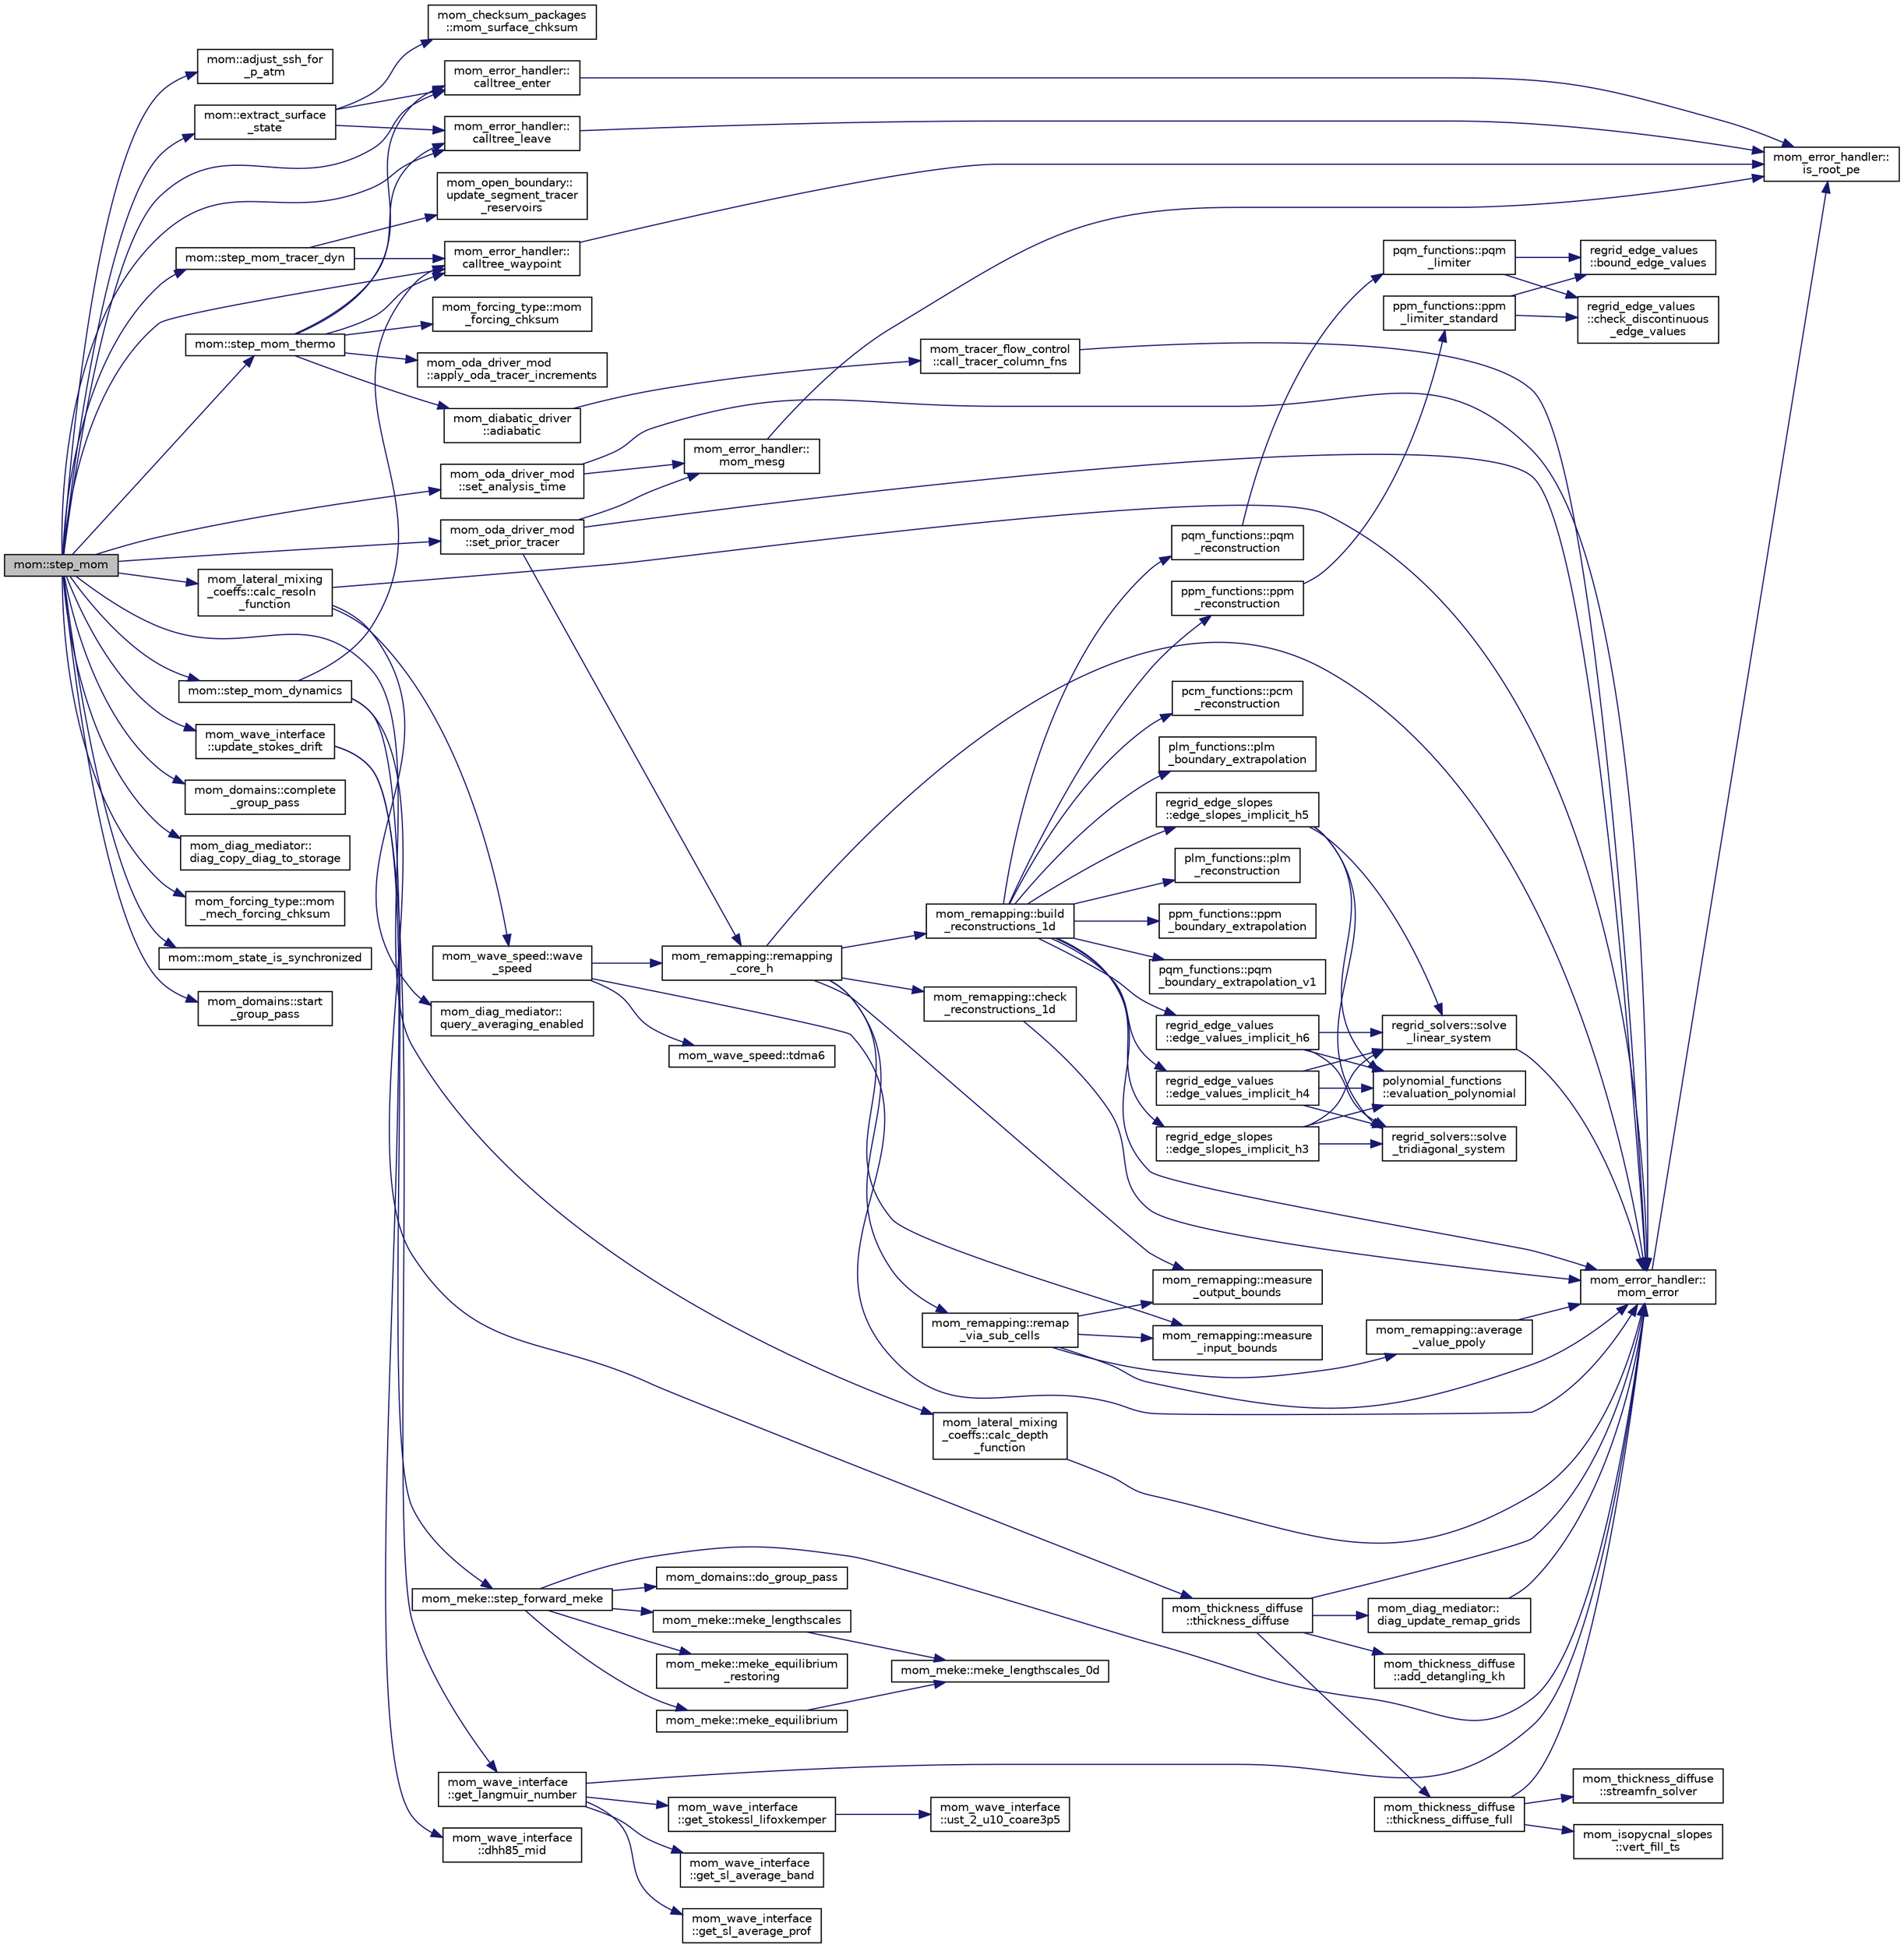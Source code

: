 digraph "mom::step_mom"
{
 // INTERACTIVE_SVG=YES
 // LATEX_PDF_SIZE
  edge [fontname="Helvetica",fontsize="10",labelfontname="Helvetica",labelfontsize="10"];
  node [fontname="Helvetica",fontsize="10",shape=record];
  rankdir="LR";
  Node1 [label="mom::step_mom",height=0.2,width=0.4,color="black", fillcolor="grey75", style="filled", fontcolor="black",tooltip="This subroutine orchestrates the time stepping of MOM. The adiabatic dynamics are stepped by calls to..."];
  Node1 -> Node2 [color="midnightblue",fontsize="10",style="solid",fontname="Helvetica"];
  Node2 [label="mom::adjust_ssh_for\l_p_atm",height=0.2,width=0.4,color="black", fillcolor="white", style="filled",URL="$namespacemom.html#a16f7cc52cef3eb7a99687bf3d0694285",tooltip="Apply a correction to the sea surface height to compensate for the atmospheric pressure (the inverse ..."];
  Node1 -> Node3 [color="midnightblue",fontsize="10",style="solid",fontname="Helvetica"];
  Node3 [label="mom_lateral_mixing\l_coeffs::calc_depth\l_function",height=0.2,width=0.4,color="black", fillcolor="white", style="filled",URL="$namespacemom__lateral__mixing__coeffs.html#a6e09cc5b57817576a6ba61b9c630f608",tooltip="Calculates the non-dimensional depth functions."];
  Node3 -> Node4 [color="midnightblue",fontsize="10",style="solid",fontname="Helvetica"];
  Node4 [label="mom_error_handler::\lmom_error",height=0.2,width=0.4,color="black", fillcolor="white", style="filled",URL="$namespacemom__error__handler.html#a460cfb79a06c29fc249952c2a3710d67",tooltip="This provides a convenient interface for writing an mpp_error message with run-time filter based on a..."];
  Node4 -> Node5 [color="midnightblue",fontsize="10",style="solid",fontname="Helvetica"];
  Node5 [label="mom_error_handler::\lis_root_pe",height=0.2,width=0.4,color="black", fillcolor="white", style="filled",URL="$namespacemom__error__handler.html#ad5f00a53059c72fe2332d1436c80ca71",tooltip="This returns .true. if the current PE is the root PE."];
  Node1 -> Node6 [color="midnightblue",fontsize="10",style="solid",fontname="Helvetica"];
  Node6 [label="mom_lateral_mixing\l_coeffs::calc_resoln\l_function",height=0.2,width=0.4,color="black", fillcolor="white", style="filled",URL="$namespacemom__lateral__mixing__coeffs.html#a8652c5651033573cfd6f09b789d64713",tooltip="Calculates and stores the non-dimensional resolution functions."];
  Node6 -> Node4 [color="midnightblue",fontsize="10",style="solid",fontname="Helvetica"];
  Node6 -> Node7 [color="midnightblue",fontsize="10",style="solid",fontname="Helvetica"];
  Node7 [label="mom_diag_mediator::\lquery_averaging_enabled",height=0.2,width=0.4,color="black", fillcolor="white", style="filled",URL="$namespacemom__diag__mediator.html#a0be5d1cbc6c6f8f63950ce7d9bc6455a",tooltip="Call this subroutine to determine whether the averaging is currently enabled. .true...."];
  Node6 -> Node8 [color="midnightblue",fontsize="10",style="solid",fontname="Helvetica"];
  Node8 [label="mom_wave_speed::wave\l_speed",height=0.2,width=0.4,color="black", fillcolor="white", style="filled",URL="$namespacemom__wave__speed.html#a2bb7c3c0482510f3d50a2f2e933e4229",tooltip="Calculates the wave speed of the first baroclinic mode."];
  Node8 -> Node4 [color="midnightblue",fontsize="10",style="solid",fontname="Helvetica"];
  Node8 -> Node9 [color="midnightblue",fontsize="10",style="solid",fontname="Helvetica"];
  Node9 [label="mom_remapping::remapping\l_core_h",height=0.2,width=0.4,color="black", fillcolor="white", style="filled",URL="$namespacemom__remapping.html#abe4a1d5b1b9f26063a5e4aba5be0b0a5",tooltip="Remaps column of values u0 on grid h0 to grid h1 assuming the top edge is aligned."];
  Node9 -> Node10 [color="midnightblue",fontsize="10",style="solid",fontname="Helvetica"];
  Node10 [label="mom_remapping::build\l_reconstructions_1d",height=0.2,width=0.4,color="black", fillcolor="white", style="filled",URL="$namespacemom__remapping.html#a5bb0006054c9fa4522783aa3f1f500d5",tooltip="Creates polynomial reconstructions of u0 on the source grid h0."];
  Node10 -> Node11 [color="midnightblue",fontsize="10",style="solid",fontname="Helvetica"];
  Node11 [label="regrid_edge_slopes\l::edge_slopes_implicit_h3",height=0.2,width=0.4,color="black", fillcolor="white", style="filled",URL="$namespaceregrid__edge__slopes.html#afa54fa0b64ec986564c76915a73ef611",tooltip="Compute ih4 edge slopes (implicit third order accurate) in the same units as h."];
  Node11 -> Node12 [color="midnightblue",fontsize="10",style="solid",fontname="Helvetica"];
  Node12 [label="polynomial_functions\l::evaluation_polynomial",height=0.2,width=0.4,color="black", fillcolor="white", style="filled",URL="$namespacepolynomial__functions.html#adb2b5d18db527314545e8e21638a2872",tooltip="Pointwise evaluation of a polynomial at x."];
  Node11 -> Node13 [color="midnightblue",fontsize="10",style="solid",fontname="Helvetica"];
  Node13 [label="regrid_solvers::solve\l_linear_system",height=0.2,width=0.4,color="black", fillcolor="white", style="filled",URL="$namespaceregrid__solvers.html#a8130a338b59de62b00f68da4204568ad",tooltip="Solve the linear system AX = B by Gaussian elimination."];
  Node13 -> Node4 [color="midnightblue",fontsize="10",style="solid",fontname="Helvetica"];
  Node11 -> Node14 [color="midnightblue",fontsize="10",style="solid",fontname="Helvetica"];
  Node14 [label="regrid_solvers::solve\l_tridiagonal_system",height=0.2,width=0.4,color="black", fillcolor="white", style="filled",URL="$namespaceregrid__solvers.html#a0d5c3cff8f31429b0a2c6d267e8b345d",tooltip="Solve the tridiagonal system AX = B."];
  Node10 -> Node15 [color="midnightblue",fontsize="10",style="solid",fontname="Helvetica"];
  Node15 [label="regrid_edge_slopes\l::edge_slopes_implicit_h5",height=0.2,width=0.4,color="black", fillcolor="white", style="filled",URL="$namespaceregrid__edge__slopes.html#a13b00024cbba5019a0348a8a60a3ad1b",tooltip="Compute ih5 edge values (implicit fifth order accurate)"];
  Node15 -> Node12 [color="midnightblue",fontsize="10",style="solid",fontname="Helvetica"];
  Node15 -> Node13 [color="midnightblue",fontsize="10",style="solid",fontname="Helvetica"];
  Node15 -> Node14 [color="midnightblue",fontsize="10",style="solid",fontname="Helvetica"];
  Node10 -> Node16 [color="midnightblue",fontsize="10",style="solid",fontname="Helvetica"];
  Node16 [label="regrid_edge_values\l::edge_values_implicit_h4",height=0.2,width=0.4,color="black", fillcolor="white", style="filled",URL="$namespaceregrid__edge__values.html#a0c268712aaf87b3597cef51c85fb32cb",tooltip="Compute ih4 edge values (implicit fourth order accurate) in the same units as h."];
  Node16 -> Node12 [color="midnightblue",fontsize="10",style="solid",fontname="Helvetica"];
  Node16 -> Node13 [color="midnightblue",fontsize="10",style="solid",fontname="Helvetica"];
  Node16 -> Node14 [color="midnightblue",fontsize="10",style="solid",fontname="Helvetica"];
  Node10 -> Node17 [color="midnightblue",fontsize="10",style="solid",fontname="Helvetica"];
  Node17 [label="regrid_edge_values\l::edge_values_implicit_h6",height=0.2,width=0.4,color="black", fillcolor="white", style="filled",URL="$namespaceregrid__edge__values.html#a9955c45dcd1bfec32fbf5602315cb5b1",tooltip="Compute ih6 edge values (implicit sixth order accurate) in the same units as h."];
  Node17 -> Node12 [color="midnightblue",fontsize="10",style="solid",fontname="Helvetica"];
  Node17 -> Node13 [color="midnightblue",fontsize="10",style="solid",fontname="Helvetica"];
  Node17 -> Node14 [color="midnightblue",fontsize="10",style="solid",fontname="Helvetica"];
  Node10 -> Node4 [color="midnightblue",fontsize="10",style="solid",fontname="Helvetica"];
  Node10 -> Node18 [color="midnightblue",fontsize="10",style="solid",fontname="Helvetica"];
  Node18 [label="pcm_functions::pcm\l_reconstruction",height=0.2,width=0.4,color="black", fillcolor="white", style="filled",URL="$namespacepcm__functions.html#acdb73aa523daabff83b15ce04492d70a",tooltip="Reconstruction by constant polynomials within each cell. There is nothing to do but this routine is p..."];
  Node10 -> Node19 [color="midnightblue",fontsize="10",style="solid",fontname="Helvetica"];
  Node19 [label="plm_functions::plm\l_boundary_extrapolation",height=0.2,width=0.4,color="black", fillcolor="white", style="filled",URL="$namespaceplm__functions.html#a7e6d6acb77747f967174265a1bf45784",tooltip="Reconstruction by linear polynomials within boundary cells."];
  Node10 -> Node20 [color="midnightblue",fontsize="10",style="solid",fontname="Helvetica"];
  Node20 [label="plm_functions::plm\l_reconstruction",height=0.2,width=0.4,color="black", fillcolor="white", style="filled",URL="$namespaceplm__functions.html#afc5335533d6ae9896bf0d869fa5a25e9",tooltip="Reconstruction by linear polynomials within each cell."];
  Node10 -> Node21 [color="midnightblue",fontsize="10",style="solid",fontname="Helvetica"];
  Node21 [label="ppm_functions::ppm\l_boundary_extrapolation",height=0.2,width=0.4,color="black", fillcolor="white", style="filled",URL="$namespaceppm__functions.html#a47eb8faecb5e25f3939cffa57f9b7cff",tooltip="Reconstruction by parabolas within boundary cells."];
  Node10 -> Node22 [color="midnightblue",fontsize="10",style="solid",fontname="Helvetica"];
  Node22 [label="ppm_functions::ppm\l_reconstruction",height=0.2,width=0.4,color="black", fillcolor="white", style="filled",URL="$namespaceppm__functions.html#a23d5e557ad48883c77429ee9bff8b052",tooltip="Builds quadratic polynomials coefficients from cell mean and edge values."];
  Node22 -> Node23 [color="midnightblue",fontsize="10",style="solid",fontname="Helvetica"];
  Node23 [label="ppm_functions::ppm\l_limiter_standard",height=0.2,width=0.4,color="black", fillcolor="white", style="filled",URL="$namespaceppm__functions.html#a10ee2c234d48b1d9375bcd7deee7be0c",tooltip="Adjusts edge values using the standard PPM limiter (Colella & Woodward, JCP 1984) after first checkin..."];
  Node23 -> Node24 [color="midnightblue",fontsize="10",style="solid",fontname="Helvetica"];
  Node24 [label="regrid_edge_values\l::bound_edge_values",height=0.2,width=0.4,color="black", fillcolor="white", style="filled",URL="$namespaceregrid__edge__values.html#aa3c7ea104f554d508b69efd860fc6b10",tooltip="Bound edge values by neighboring cell averages."];
  Node23 -> Node25 [color="midnightblue",fontsize="10",style="solid",fontname="Helvetica"];
  Node25 [label="regrid_edge_values\l::check_discontinuous\l_edge_values",height=0.2,width=0.4,color="black", fillcolor="white", style="filled",URL="$namespaceregrid__edge__values.html#a4a496536a77bef8467c441731619761d",tooltip="Check discontinuous edge values and replace them with their average if not monotonic."];
  Node10 -> Node26 [color="midnightblue",fontsize="10",style="solid",fontname="Helvetica"];
  Node26 [label="pqm_functions::pqm\l_boundary_extrapolation_v1",height=0.2,width=0.4,color="black", fillcolor="white", style="filled",URL="$namespacepqm__functions.html#a51d319371a3999ea40a0d2f940094c78",tooltip="Reconstruction by parabolas within boundary cells."];
  Node10 -> Node27 [color="midnightblue",fontsize="10",style="solid",fontname="Helvetica"];
  Node27 [label="pqm_functions::pqm\l_reconstruction",height=0.2,width=0.4,color="black", fillcolor="white", style="filled",URL="$namespacepqm__functions.html#af62ea5a0c20bd2e543d0a7b593e98bb7",tooltip="Reconstruction by quartic polynomials within each cell."];
  Node27 -> Node28 [color="midnightblue",fontsize="10",style="solid",fontname="Helvetica"];
  Node28 [label="pqm_functions::pqm\l_limiter",height=0.2,width=0.4,color="black", fillcolor="white", style="filled",URL="$namespacepqm__functions.html#a676b4ee6f9598507052680013b407f47",tooltip="Limit the piecewise quartic method reconstruction."];
  Node28 -> Node24 [color="midnightblue",fontsize="10",style="solid",fontname="Helvetica"];
  Node28 -> Node25 [color="midnightblue",fontsize="10",style="solid",fontname="Helvetica"];
  Node9 -> Node29 [color="midnightblue",fontsize="10",style="solid",fontname="Helvetica"];
  Node29 [label="mom_remapping::check\l_reconstructions_1d",height=0.2,width=0.4,color="black", fillcolor="white", style="filled",URL="$namespacemom__remapping.html#a1756ab9c7329e586ded97e7270b14d4d",tooltip="Checks that edge values and reconstructions satisfy bounds."];
  Node29 -> Node4 [color="midnightblue",fontsize="10",style="solid",fontname="Helvetica"];
  Node9 -> Node30 [color="midnightblue",fontsize="10",style="solid",fontname="Helvetica"];
  Node30 [label="mom_remapping::measure\l_input_bounds",height=0.2,width=0.4,color="black", fillcolor="white", style="filled",URL="$namespacemom__remapping.html#afe0efe65edb680f96fc5efe3d29a9217",tooltip="Measure totals and bounds on source grid."];
  Node9 -> Node31 [color="midnightblue",fontsize="10",style="solid",fontname="Helvetica"];
  Node31 [label="mom_remapping::measure\l_output_bounds",height=0.2,width=0.4,color="black", fillcolor="white", style="filled",URL="$namespacemom__remapping.html#a5453aeefe69feaff159b67f3a4bd2366",tooltip="Measure totals and bounds on destination grid."];
  Node9 -> Node4 [color="midnightblue",fontsize="10",style="solid",fontname="Helvetica"];
  Node9 -> Node32 [color="midnightblue",fontsize="10",style="solid",fontname="Helvetica"];
  Node32 [label="mom_remapping::remap\l_via_sub_cells",height=0.2,width=0.4,color="black", fillcolor="white", style="filled",URL="$namespacemom__remapping.html#ab933069898cb9de16ec60f175185762e",tooltip="Remaps column of n0 values u0 on grid h0 to grid h1 with n1 cells by calculating the n0+n1+1 sub-inte..."];
  Node32 -> Node33 [color="midnightblue",fontsize="10",style="solid",fontname="Helvetica"];
  Node33 [label="mom_remapping::average\l_value_ppoly",height=0.2,width=0.4,color="black", fillcolor="white", style="filled",URL="$namespacemom__remapping.html#a89dde73fbc6eec035c8dabc225a9c210",tooltip="Returns the average value of a reconstruction within a single source cell, i0, between the non-dimens..."];
  Node33 -> Node4 [color="midnightblue",fontsize="10",style="solid",fontname="Helvetica"];
  Node32 -> Node30 [color="midnightblue",fontsize="10",style="solid",fontname="Helvetica"];
  Node32 -> Node31 [color="midnightblue",fontsize="10",style="solid",fontname="Helvetica"];
  Node32 -> Node4 [color="midnightblue",fontsize="10",style="solid",fontname="Helvetica"];
  Node8 -> Node34 [color="midnightblue",fontsize="10",style="solid",fontname="Helvetica"];
  Node34 [label="mom_wave_speed::tdma6",height=0.2,width=0.4,color="black", fillcolor="white", style="filled",URL="$namespacemom__wave__speed.html#a57673d33027f1ef38330443123102301",tooltip="Solve a non-symmetric tridiagonal problem with a scalar contribution to the leading diagonal...."];
  Node1 -> Node35 [color="midnightblue",fontsize="10",style="solid",fontname="Helvetica"];
  Node35 [label="mom_error_handler::\lcalltree_enter",height=0.2,width=0.4,color="black", fillcolor="white", style="filled",URL="$namespacemom__error__handler.html#a9cda07a87815f0e5594066162b4345c3",tooltip="Writes a message about entering a subroutine if call tree reporting is active."];
  Node35 -> Node5 [color="midnightblue",fontsize="10",style="solid",fontname="Helvetica"];
  Node1 -> Node36 [color="midnightblue",fontsize="10",style="solid",fontname="Helvetica"];
  Node36 [label="mom_error_handler::\lcalltree_leave",height=0.2,width=0.4,color="black", fillcolor="white", style="filled",URL="$namespacemom__error__handler.html#a88ea67781e2ed9b73ab7eac8ea5e8578",tooltip="Writes a message about leaving a subroutine if call tree reporting is active."];
  Node36 -> Node5 [color="midnightblue",fontsize="10",style="solid",fontname="Helvetica"];
  Node1 -> Node37 [color="midnightblue",fontsize="10",style="solid",fontname="Helvetica"];
  Node37 [label="mom_error_handler::\lcalltree_waypoint",height=0.2,width=0.4,color="black", fillcolor="white", style="filled",URL="$namespacemom__error__handler.html#a34a02e601a60f03cb97a72fe25a32853",tooltip="Writes a message about reaching a milestone if call tree reporting is active."];
  Node37 -> Node5 [color="midnightblue",fontsize="10",style="solid",fontname="Helvetica"];
  Node1 -> Node38 [color="midnightblue",fontsize="10",style="solid",fontname="Helvetica"];
  Node38 [label="mom_domains::complete\l_group_pass",height=0.2,width=0.4,color="black", fillcolor="white", style="filled",URL="$namespacemom__domains.html#a242daf83cdf6041f5023f7da49d6da37",tooltip="complete_group_pass completes a group halo update."];
  Node1 -> Node39 [color="midnightblue",fontsize="10",style="solid",fontname="Helvetica"];
  Node39 [label="mom_diag_mediator::\ldiag_copy_diag_to_storage",height=0.2,width=0.4,color="black", fillcolor="white", style="filled",URL="$namespacemom__diag__mediator.html#a4c15fc11c4d220ebcdd38adb692950db",tooltip="Copy from the main diagnostic arrays to the grid storage as well as the native thicknesses."];
  Node1 -> Node40 [color="midnightblue",fontsize="10",style="solid",fontname="Helvetica"];
  Node40 [label="mom::extract_surface\l_state",height=0.2,width=0.4,color="black", fillcolor="white", style="filled",URL="$namespacemom.html#a6ba3b54bd0edbba06730741653552d58",tooltip="Set the surface (return) properties of the ocean model by setting the appropriate fields in sfc_state..."];
  Node40 -> Node35 [color="midnightblue",fontsize="10",style="solid",fontname="Helvetica"];
  Node40 -> Node36 [color="midnightblue",fontsize="10",style="solid",fontname="Helvetica"];
  Node40 -> Node41 [color="midnightblue",fontsize="10",style="solid",fontname="Helvetica"];
  Node41 [label="mom_checksum_packages\l::mom_surface_chksum",height=0.2,width=0.4,color="black", fillcolor="white", style="filled",URL="$namespacemom__checksum__packages.html#af70a5866a1bd6a5ea81ccab967bb2c39",tooltip="Write out chksums for the ocean surface variables."];
  Node1 -> Node42 [color="midnightblue",fontsize="10",style="solid",fontname="Helvetica"];
  Node42 [label="mom_forcing_type::mom\l_mech_forcing_chksum",height=0.2,width=0.4,color="black", fillcolor="white", style="filled",URL="$namespacemom__forcing__type.html#afe942ca75b30c226fdfcdedcecad920f",tooltip="Write out chksums for the driving mechanical forces."];
  Node1 -> Node43 [color="midnightblue",fontsize="10",style="solid",fontname="Helvetica"];
  Node43 [label="mom::mom_state_is_synchronized",height=0.2,width=0.4,color="black", fillcolor="white", style="filled",URL="$namespacemom.html#ada38a8329b76f9fa1685a230869a7647",tooltip="Return true if all phases of step_MOM are at the same point in time."];
  Node1 -> Node44 [color="midnightblue",fontsize="10",style="solid",fontname="Helvetica"];
  Node44 [label="mom_oda_driver_mod\l::set_analysis_time",height=0.2,width=0.4,color="black", fillcolor="white", style="filled",URL="$namespacemom__oda__driver__mod.html#a6df570bae958c31d3aab1053484e1f5d",tooltip="Set the next analysis time."];
  Node44 -> Node4 [color="midnightblue",fontsize="10",style="solid",fontname="Helvetica"];
  Node44 -> Node45 [color="midnightblue",fontsize="10",style="solid",fontname="Helvetica"];
  Node45 [label="mom_error_handler::\lmom_mesg",height=0.2,width=0.4,color="black", fillcolor="white", style="filled",URL="$namespacemom__error__handler.html#a1c462df7b61f1296407b4af51dfeceab",tooltip="This provides a convenient interface for writing an informative comment."];
  Node45 -> Node5 [color="midnightblue",fontsize="10",style="solid",fontname="Helvetica"];
  Node1 -> Node46 [color="midnightblue",fontsize="10",style="solid",fontname="Helvetica"];
  Node46 [label="mom_oda_driver_mod\l::set_prior_tracer",height=0.2,width=0.4,color="black", fillcolor="white", style="filled",URL="$namespacemom__oda__driver__mod.html#a24806346258e5d9143e233999eef0e7f",tooltip="Copy ensemble member tracers to ensemble vector."];
  Node46 -> Node4 [color="midnightblue",fontsize="10",style="solid",fontname="Helvetica"];
  Node46 -> Node45 [color="midnightblue",fontsize="10",style="solid",fontname="Helvetica"];
  Node46 -> Node9 [color="midnightblue",fontsize="10",style="solid",fontname="Helvetica"];
  Node1 -> Node47 [color="midnightblue",fontsize="10",style="solid",fontname="Helvetica"];
  Node47 [label="mom_domains::start\l_group_pass",height=0.2,width=0.4,color="black", fillcolor="white", style="filled",URL="$namespacemom__domains.html#ab27e1cc5953c88e733e0f9f55e4fd446",tooltip="start_group_pass starts out a group halo update."];
  Node1 -> Node48 [color="midnightblue",fontsize="10",style="solid",fontname="Helvetica"];
  Node48 [label="mom::step_mom_dynamics",height=0.2,width=0.4,color="black", fillcolor="white", style="filled",URL="$namespacemom.html#a42ee7e91ffcf1340679e29ab28d9b41d",tooltip="Time step the ocean dynamics, including the momentum and continuity equations."];
  Node48 -> Node37 [color="midnightblue",fontsize="10",style="solid",fontname="Helvetica"];
  Node48 -> Node49 [color="midnightblue",fontsize="10",style="solid",fontname="Helvetica"];
  Node49 [label="mom_meke::step_forward_meke",height=0.2,width=0.4,color="black", fillcolor="white", style="filled",URL="$namespacemom__meke.html#a5f752f097ddeba7071e1703110e51bc2",tooltip="Integrates forward-in-time the MEKE eddy energy equation. See MEKE equations."];
  Node49 -> Node50 [color="midnightblue",fontsize="10",style="solid",fontname="Helvetica"];
  Node50 [label="mom_domains::do_group_pass",height=0.2,width=0.4,color="black", fillcolor="white", style="filled",URL="$namespacemom__domains.html#aac3bc012a8c214cbd73bb00668ff165e",tooltip="do_group_pass carries out a group halo update."];
  Node49 -> Node51 [color="midnightblue",fontsize="10",style="solid",fontname="Helvetica"];
  Node51 [label="mom_meke::meke_equilibrium",height=0.2,width=0.4,color="black", fillcolor="white", style="filled",URL="$namespacemom__meke.html#a0ef9a8bcdf705b544db9b8c28a5e6a56",tooltip="Calculates the equilibrium solutino where the source depends only on MEKE diffusivity and there is no..."];
  Node51 -> Node52 [color="midnightblue",fontsize="10",style="solid",fontname="Helvetica"];
  Node52 [label="mom_meke::meke_lengthscales_0d",height=0.2,width=0.4,color="black", fillcolor="white", style="filled",URL="$namespacemom__meke.html#aed5885cde342caa59b2b9cde72a3e1e7",tooltip="Calculates the eddy mixing length scale and  and  functions that are ratios of either bottom or barot..."];
  Node49 -> Node53 [color="midnightblue",fontsize="10",style="solid",fontname="Helvetica"];
  Node53 [label="mom_meke::meke_equilibrium\l_restoring",height=0.2,width=0.4,color="black", fillcolor="white", style="filled",URL="$namespacemom__meke.html#a843244b0cc72a08489920dcda464b063",tooltip=" "];
  Node49 -> Node54 [color="midnightblue",fontsize="10",style="solid",fontname="Helvetica"];
  Node54 [label="mom_meke::meke_lengthscales",height=0.2,width=0.4,color="black", fillcolor="white", style="filled",URL="$namespacemom__meke.html#a8180d5d0cacf48bcbdffead9e6a06efd",tooltip="Calculates the eddy mixing length scale and  and  functions that are ratios of either bottom or barot..."];
  Node54 -> Node52 [color="midnightblue",fontsize="10",style="solid",fontname="Helvetica"];
  Node49 -> Node4 [color="midnightblue",fontsize="10",style="solid",fontname="Helvetica"];
  Node48 -> Node55 [color="midnightblue",fontsize="10",style="solid",fontname="Helvetica"];
  Node55 [label="mom_thickness_diffuse\l::thickness_diffuse",height=0.2,width=0.4,color="black", fillcolor="white", style="filled",URL="$namespacemom__thickness__diffuse.html#a8a538b778a567f489bfd9c5eadeeebef",tooltip="Calculates thickness diffusion coefficients and applies thickness diffusion to layer thicknesses,..."];
  Node55 -> Node56 [color="midnightblue",fontsize="10",style="solid",fontname="Helvetica"];
  Node56 [label="mom_thickness_diffuse\l::add_detangling_kh",height=0.2,width=0.4,color="black", fillcolor="white", style="filled",URL="$namespacemom__thickness__diffuse.html#ab6206370a3f642ad57c63b6e268ee0fb",tooltip="Modifies thickness diffusivities to untangle layer structures."];
  Node55 -> Node57 [color="midnightblue",fontsize="10",style="solid",fontname="Helvetica"];
  Node57 [label="mom_diag_mediator::\ldiag_update_remap_grids",height=0.2,width=0.4,color="black", fillcolor="white", style="filled",URL="$namespacemom__diag__mediator.html#a2e9db121a293f242f5a42e9d16d0d2e4",tooltip="Build/update vertical grids for diagnostic remapping."];
  Node57 -> Node4 [color="midnightblue",fontsize="10",style="solid",fontname="Helvetica"];
  Node55 -> Node4 [color="midnightblue",fontsize="10",style="solid",fontname="Helvetica"];
  Node55 -> Node58 [color="midnightblue",fontsize="10",style="solid",fontname="Helvetica"];
  Node58 [label="mom_thickness_diffuse\l::thickness_diffuse_full",height=0.2,width=0.4,color="black", fillcolor="white", style="filled",URL="$namespacemom__thickness__diffuse.html#ae9909642254fcf0160afe46997e10c30",tooltip="Calculates parameterized layer transports for use in the continuity equation. Fluxes are limited to g..."];
  Node58 -> Node4 [color="midnightblue",fontsize="10",style="solid",fontname="Helvetica"];
  Node58 -> Node59 [color="midnightblue",fontsize="10",style="solid",fontname="Helvetica"];
  Node59 [label="mom_thickness_diffuse\l::streamfn_solver",height=0.2,width=0.4,color="black", fillcolor="white", style="filled",URL="$namespacemom__thickness__diffuse.html#a52d5fe57d53414fdc05f669723c9774e",tooltip="Tridiagonal solver for streamfunction at interfaces."];
  Node58 -> Node60 [color="midnightblue",fontsize="10",style="solid",fontname="Helvetica"];
  Node60 [label="mom_isopycnal_slopes\l::vert_fill_ts",height=0.2,width=0.4,color="black", fillcolor="white", style="filled",URL="$namespacemom__isopycnal__slopes.html#a34691482caaff356da3c5182657dba0d",tooltip="Returns tracer arrays (nominally T and S) with massless layers filled with sensible values,..."];
  Node1 -> Node61 [color="midnightblue",fontsize="10",style="solid",fontname="Helvetica"];
  Node61 [label="mom::step_mom_thermo",height=0.2,width=0.4,color="black", fillcolor="white", style="filled",URL="$namespacemom.html#a1a81ea749a309f10f5c3c7a17efa3606",tooltip="MOM_step_thermo orchestrates the thermodynamic time stepping and vertical remapping,..."];
  Node61 -> Node62 [color="midnightblue",fontsize="10",style="solid",fontname="Helvetica"];
  Node62 [label="mom_diabatic_driver\l::adiabatic",height=0.2,width=0.4,color="black", fillcolor="white", style="filled",URL="$namespacemom__diabatic__driver.html#aef60aa7bfe62f65408c7005b6cb613e8",tooltip="Routine called for adiabatic physics."];
  Node62 -> Node63 [color="midnightblue",fontsize="10",style="solid",fontname="Helvetica"];
  Node63 [label="mom_tracer_flow_control\l::call_tracer_column_fns",height=0.2,width=0.4,color="black", fillcolor="white", style="filled",URL="$namespacemom__tracer__flow__control.html#ae4af301529462d180014b52d0ceea67c",tooltip="This subroutine calls all registered tracer column physics subroutines."];
  Node63 -> Node4 [color="midnightblue",fontsize="10",style="solid",fontname="Helvetica"];
  Node61 -> Node64 [color="midnightblue",fontsize="10",style="solid",fontname="Helvetica"];
  Node64 [label="mom_oda_driver_mod\l::apply_oda_tracer_increments",height=0.2,width=0.4,color="black", fillcolor="white", style="filled",URL="$namespacemom__oda__driver__mod.html#a1591229c657f196c97b87b77ca4378a6",tooltip="Apply increments to tracers."];
  Node61 -> Node35 [color="midnightblue",fontsize="10",style="solid",fontname="Helvetica"];
  Node61 -> Node36 [color="midnightblue",fontsize="10",style="solid",fontname="Helvetica"];
  Node61 -> Node37 [color="midnightblue",fontsize="10",style="solid",fontname="Helvetica"];
  Node61 -> Node65 [color="midnightblue",fontsize="10",style="solid",fontname="Helvetica"];
  Node65 [label="mom_forcing_type::mom\l_forcing_chksum",height=0.2,width=0.4,color="black", fillcolor="white", style="filled",URL="$namespacemom__forcing__type.html#a1c4ecd1a779a55e9304b0997088a4815",tooltip="Write out chksums for thermodynamic fluxes."];
  Node1 -> Node66 [color="midnightblue",fontsize="10",style="solid",fontname="Helvetica"];
  Node66 [label="mom::step_mom_tracer_dyn",height=0.2,width=0.4,color="black", fillcolor="white", style="filled",URL="$namespacemom.html#a0a07938ed3127b70bab5d466967aec80",tooltip="step_MOM_tracer_dyn does tracer advection and lateral diffusion, bringing the tracers up to date with..."];
  Node66 -> Node37 [color="midnightblue",fontsize="10",style="solid",fontname="Helvetica"];
  Node66 -> Node67 [color="midnightblue",fontsize="10",style="solid",fontname="Helvetica"];
  Node67 [label="mom_open_boundary::\lupdate_segment_tracer\l_reservoirs",height=0.2,width=0.4,color="black", fillcolor="white", style="filled",URL="$namespacemom__open__boundary.html#a230cf67375352c9d55b4330180d35d7c",tooltip="Update the OBC tracer reservoirs after the tracers have been updated."];
  Node1 -> Node68 [color="midnightblue",fontsize="10",style="solid",fontname="Helvetica"];
  Node68 [label="mom_wave_interface\l::update_stokes_drift",height=0.2,width=0.4,color="black", fillcolor="white", style="filled",URL="$namespacemom__wave__interface.html#a42b769030d04a1c087e168de36ce7285",tooltip="Constructs the Stokes Drift profile on the model grid based on desired coupling options."];
  Node68 -> Node69 [color="midnightblue",fontsize="10",style="solid",fontname="Helvetica"];
  Node69 [label="mom_wave_interface\l::dhh85_mid",height=0.2,width=0.4,color="black", fillcolor="white", style="filled",URL="$namespacemom__wave__interface.html#af4594bd7d4bc3eed353357d436a551c4",tooltip="Compute the Stokes drift at a given depth."];
  Node68 -> Node70 [color="midnightblue",fontsize="10",style="solid",fontname="Helvetica"];
  Node70 [label="mom_wave_interface\l::get_langmuir_number",height=0.2,width=0.4,color="black", fillcolor="white", style="filled",URL="$namespacemom__wave__interface.html#aa07c73f561840851981d6a013423dd6e",tooltip="Interface to get Langmuir number based on options stored in wave structure."];
  Node70 -> Node71 [color="midnightblue",fontsize="10",style="solid",fontname="Helvetica"];
  Node71 [label="mom_wave_interface\l::get_sl_average_band",height=0.2,width=0.4,color="black", fillcolor="white", style="filled",URL="$namespacemom__wave__interface.html#a5ebd32de10bed6d66c0a95a4a15cc81a",tooltip="Get SL averaged Stokes drift from the banded Spectrum method."];
  Node70 -> Node72 [color="midnightblue",fontsize="10",style="solid",fontname="Helvetica"];
  Node72 [label="mom_wave_interface\l::get_sl_average_prof",height=0.2,width=0.4,color="black", fillcolor="white", style="filled",URL="$namespacemom__wave__interface.html#ae631a776ca48a5b8be572bed00e6f5c1",tooltip="Get SL Averaged Stokes drift from a Stokes drift Profile."];
  Node70 -> Node73 [color="midnightblue",fontsize="10",style="solid",fontname="Helvetica"];
  Node73 [label="mom_wave_interface\l::get_stokessl_lifoxkemper",height=0.2,width=0.4,color="black", fillcolor="white", style="filled",URL="$namespacemom__wave__interface.html#a42ca9104192ff12c44c28b705d137eb9",tooltip="Get SL averaged Stokes drift from Li/FK 17 method."];
  Node73 -> Node74 [color="midnightblue",fontsize="10",style="solid",fontname="Helvetica"];
  Node74 [label="mom_wave_interface\l::ust_2_u10_coare3p5",height=0.2,width=0.4,color="black", fillcolor="white", style="filled",URL="$namespacemom__wave__interface.html#ae771d75c78a0370ad163edd5b1c19965",tooltip="Computes wind speed from ustar_air based on COARE 3.5 Cd relationship Probably doesn't belong in this..."];
  Node70 -> Node4 [color="midnightblue",fontsize="10",style="solid",fontname="Helvetica"];
}
